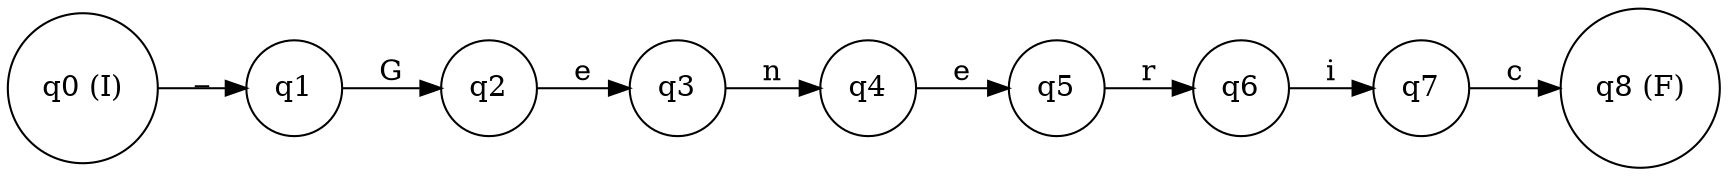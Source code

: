 digraph finite_state_machine {
rankdir=LR;
node [shape = circle];
q0 [label="q0 (I)"];
q1 [label="q1"];
q2 [label="q2"];
q3 [label="q3"];
q4 [label="q4"];
q5 [label="q5"];
q6 [label="q6"];
q7 [label="q7"];
q8 [label="q8 (F)"];
q0 -> q1 [label="_"];
q1 -> q2 [label="G"];
q2 -> q3 [label="e"];
q3 -> q4 [label="n"];
q4 -> q5 [label="e"];
q5 -> q6 [label="r"];
q6 -> q7 [label="i"];
q7 -> q8 [label="c"];
}